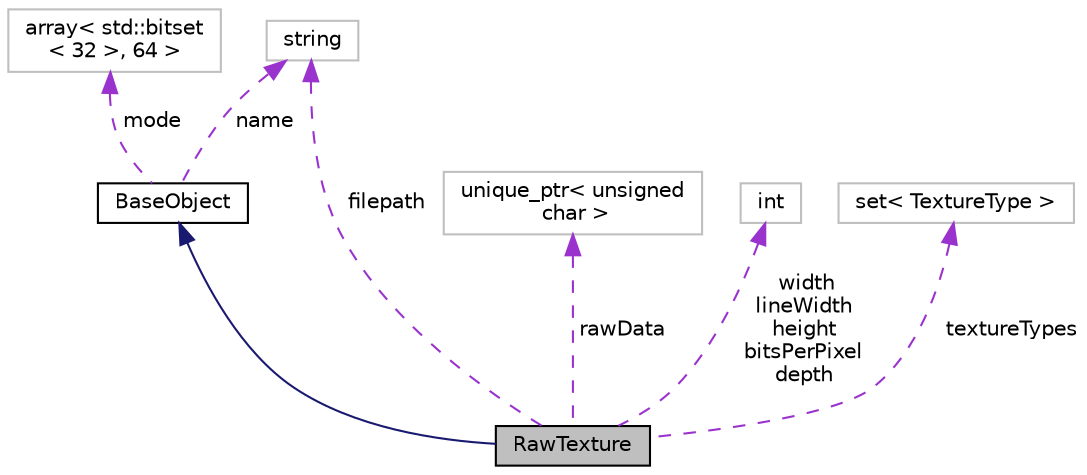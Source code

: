 digraph "RawTexture"
{
 // INTERACTIVE_SVG=YES
 // LATEX_PDF_SIZE
  edge [fontname="Helvetica",fontsize="10",labelfontname="Helvetica",labelfontsize="10"];
  node [fontname="Helvetica",fontsize="10",shape=record];
  Node1 [label="RawTexture",height=0.2,width=0.4,color="black", fillcolor="grey75", style="filled", fontcolor="black",tooltip=" "];
  Node2 -> Node1 [dir="back",color="midnightblue",fontsize="10",style="solid",fontname="Helvetica"];
  Node2 [label="BaseObject",height=0.2,width=0.4,color="black", fillcolor="white", style="filled",URL="$class_base_object.html",tooltip=" "];
  Node3 -> Node2 [dir="back",color="darkorchid3",fontsize="10",style="dashed",label=" mode" ,fontname="Helvetica"];
  Node3 [label="array\< std::bitset\l\< 32 \>, 64 \>",height=0.2,width=0.4,color="grey75", fillcolor="white", style="filled",tooltip=" "];
  Node4 -> Node2 [dir="back",color="darkorchid3",fontsize="10",style="dashed",label=" name" ,fontname="Helvetica"];
  Node4 [label="string",height=0.2,width=0.4,color="grey75", fillcolor="white", style="filled",tooltip=" "];
  Node5 -> Node1 [dir="back",color="darkorchid3",fontsize="10",style="dashed",label=" rawData" ,fontname="Helvetica"];
  Node5 [label="unique_ptr\< unsigned\l char \>",height=0.2,width=0.4,color="grey75", fillcolor="white", style="filled",tooltip=" "];
  Node6 -> Node1 [dir="back",color="darkorchid3",fontsize="10",style="dashed",label=" width\nlineWidth\nheight\nbitsPerPixel\ndepth" ,fontname="Helvetica"];
  Node6 [label="int",height=0.2,width=0.4,color="grey75", fillcolor="white", style="filled",tooltip=" "];
  Node4 -> Node1 [dir="back",color="darkorchid3",fontsize="10",style="dashed",label=" filepath" ,fontname="Helvetica"];
  Node7 -> Node1 [dir="back",color="darkorchid3",fontsize="10",style="dashed",label=" textureTypes" ,fontname="Helvetica"];
  Node7 [label="set\< TextureType \>",height=0.2,width=0.4,color="grey75", fillcolor="white", style="filled",tooltip=" "];
}
